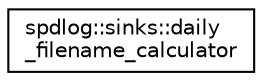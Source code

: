 digraph "Graphical Class Hierarchy"
{
  edge [fontname="Helvetica",fontsize="10",labelfontname="Helvetica",labelfontsize="10"];
  node [fontname="Helvetica",fontsize="10",shape=record];
  rankdir="LR";
  Node1 [label="spdlog::sinks::daily\l_filename_calculator",height=0.2,width=0.4,color="black", fillcolor="white", style="filled",URL="$structspdlog_1_1sinks_1_1daily__filename__calculator.html"];
}

